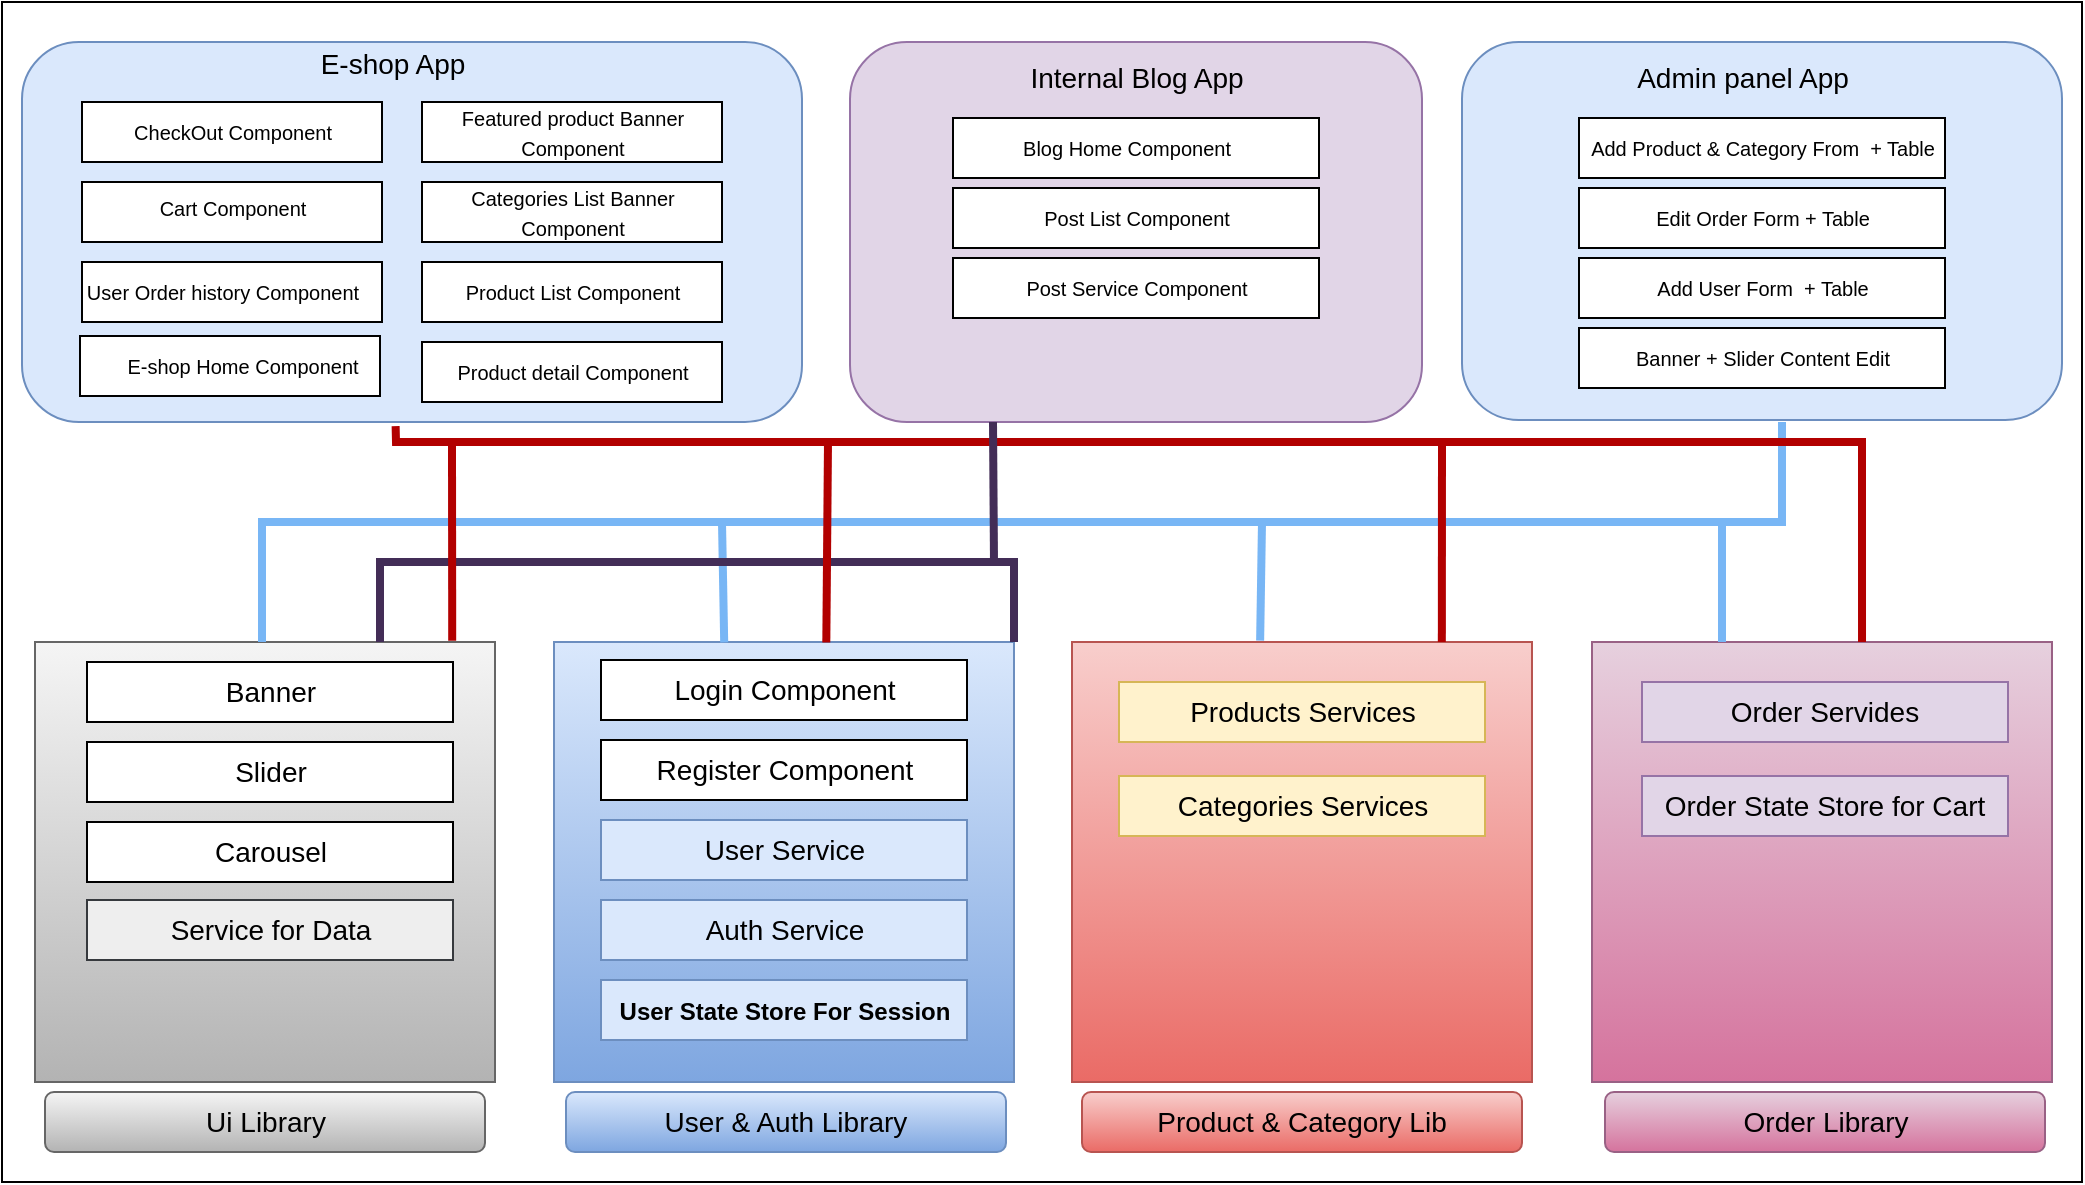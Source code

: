 <mxfile version="20.0.1" type="github" pages="3">
  <diagram id="CiIdyIM88pYDMpZTxhpQ" name="Page-1">
    <mxGraphModel dx="1865" dy="547" grid="1" gridSize="10" guides="1" tooltips="1" connect="1" arrows="1" fold="1" page="1" pageScale="1" pageWidth="827" pageHeight="1169" math="0" shadow="0">
      <root>
        <mxCell id="0" />
        <mxCell id="1" parent="0" />
        <mxCell id="9mC6WxwAKgtIo9bbNM0V-1" value="" style="rounded=0;whiteSpace=wrap;html=1;shadow=0;gradientColor=none;" parent="1" vertex="1">
          <mxGeometry x="-130" y="40" width="1040" height="590" as="geometry" />
        </mxCell>
        <mxCell id="9mC6WxwAKgtIo9bbNM0V-2" value="" style="rounded=1;whiteSpace=wrap;html=1;fillColor=#dae8fc;strokeColor=#6c8ebf;" parent="1" vertex="1">
          <mxGeometry x="-120" y="60" width="390" height="190" as="geometry" />
        </mxCell>
        <mxCell id="9mC6WxwAKgtIo9bbNM0V-3" value="" style="rounded=1;whiteSpace=wrap;html=1;fillColor=#e1d5e7;strokeColor=#9673a6;" parent="1" vertex="1">
          <mxGeometry x="294" y="60" width="286" height="190" as="geometry" />
        </mxCell>
        <mxCell id="9mC6WxwAKgtIo9bbNM0V-4" value="" style="rounded=1;whiteSpace=wrap;html=1;fillColor=#dae8fc;strokeColor=#6c8ebf;" parent="1" vertex="1">
          <mxGeometry x="600" y="60" width="300" height="189" as="geometry" />
        </mxCell>
        <mxCell id="9mC6WxwAKgtIo9bbNM0V-6" value="&lt;span style=&quot;font-size: 14px;&quot;&gt;E-shop App&lt;/span&gt;" style="text;html=1;resizable=0;autosize=1;align=center;verticalAlign=middle;points=[];fillColor=none;strokeColor=none;rounded=0;shadow=0;" parent="1" vertex="1">
          <mxGeometry x="20" y="61" width="90" height="20" as="geometry" />
        </mxCell>
        <mxCell id="9mC6WxwAKgtIo9bbNM0V-7" value="&lt;span style=&quot;font-size: 14px;&quot;&gt;Internal Blog App&lt;/span&gt;" style="text;html=1;resizable=0;autosize=1;align=center;verticalAlign=middle;points=[];fillColor=none;strokeColor=none;rounded=0;shadow=0;" parent="1" vertex="1">
          <mxGeometry x="377" y="68" width="120" height="20" as="geometry" />
        </mxCell>
        <mxCell id="9mC6WxwAKgtIo9bbNM0V-8" value="&lt;span style=&quot;font-size: 14px;&quot;&gt;Admin panel App&lt;/span&gt;" style="text;html=1;resizable=0;autosize=1;align=center;verticalAlign=middle;points=[];fillColor=none;strokeColor=none;rounded=0;shadow=0;" parent="1" vertex="1">
          <mxGeometry x="680" y="68" width="120" height="20" as="geometry" />
        </mxCell>
        <mxCell id="9mC6WxwAKgtIo9bbNM0V-9" value="" style="rounded=0;whiteSpace=wrap;html=1;shadow=0;fontSize=14;" parent="1" vertex="1">
          <mxGeometry x="-90" y="170" width="150" height="30" as="geometry" />
        </mxCell>
        <mxCell id="9mC6WxwAKgtIo9bbNM0V-12" value="" style="rounded=0;whiteSpace=wrap;html=1;shadow=0;fontSize=14;" parent="1" vertex="1">
          <mxGeometry x="-91" y="207" width="150" height="30" as="geometry" />
        </mxCell>
        <mxCell id="9mC6WxwAKgtIo9bbNM0V-13" value="" style="rounded=0;whiteSpace=wrap;html=1;shadow=0;fontSize=14;" parent="1" vertex="1">
          <mxGeometry x="80" y="90" width="150" height="30" as="geometry" />
        </mxCell>
        <mxCell id="9mC6WxwAKgtIo9bbNM0V-14" value="" style="rounded=0;whiteSpace=wrap;html=1;shadow=0;fontSize=14;" parent="1" vertex="1">
          <mxGeometry x="80" y="130" width="150" height="30" as="geometry" />
        </mxCell>
        <mxCell id="9mC6WxwAKgtIo9bbNM0V-15" value="" style="rounded=0;whiteSpace=wrap;html=1;shadow=0;fontSize=14;" parent="1" vertex="1">
          <mxGeometry x="80" y="170" width="150" height="30" as="geometry" />
        </mxCell>
        <mxCell id="9mC6WxwAKgtIo9bbNM0V-17" value="" style="rounded=0;whiteSpace=wrap;html=1;shadow=0;fontSize=14;" parent="1" vertex="1">
          <mxGeometry x="-90" y="90" width="150" height="30" as="geometry" />
        </mxCell>
        <mxCell id="9mC6WxwAKgtIo9bbNM0V-18" value="" style="rounded=0;whiteSpace=wrap;html=1;shadow=0;fontSize=14;" parent="1" vertex="1">
          <mxGeometry x="-90" y="130" width="150" height="30" as="geometry" />
        </mxCell>
        <mxCell id="9mC6WxwAKgtIo9bbNM0V-19" value="&lt;span style=&quot;font-size: 10px;&quot;&gt;User Order history Component&lt;/span&gt;" style="text;html=1;resizable=0;autosize=1;align=center;verticalAlign=middle;points=[];fillColor=none;strokeColor=none;rounded=0;shadow=0;" parent="1" vertex="1">
          <mxGeometry x="-95" y="175" width="150" height="20" as="geometry" />
        </mxCell>
        <mxCell id="9mC6WxwAKgtIo9bbNM0V-20" value="&lt;span style=&quot;font-size: 10px;&quot;&gt;CheckOut Component&lt;/span&gt;" style="text;html=1;resizable=0;autosize=1;align=center;verticalAlign=middle;points=[];fillColor=none;strokeColor=none;rounded=0;shadow=0;" parent="1" vertex="1">
          <mxGeometry x="-70" y="95" width="110" height="20" as="geometry" />
        </mxCell>
        <mxCell id="9mC6WxwAKgtIo9bbNM0V-21" value="&lt;span style=&quot;font-size: 10px;&quot;&gt;Cart Component&lt;/span&gt;" style="text;html=1;resizable=0;autosize=1;align=center;verticalAlign=middle;points=[];fillColor=none;strokeColor=none;rounded=0;shadow=0;" parent="1" vertex="1">
          <mxGeometry x="-60" y="133" width="90" height="20" as="geometry" />
        </mxCell>
        <mxCell id="9mC6WxwAKgtIo9bbNM0V-22" value="&lt;span style=&quot;font-size: 10px;&quot;&gt;E-shop Home Component&lt;/span&gt;" style="text;html=1;resizable=0;autosize=1;align=center;verticalAlign=middle;points=[];fillColor=none;strokeColor=none;rounded=0;shadow=0;" parent="1" vertex="1">
          <mxGeometry x="-75.5" y="212" width="130" height="20" as="geometry" />
        </mxCell>
        <mxCell id="9mC6WxwAKgtIo9bbNM0V-23" value="&lt;span style=&quot;font-size: 10px;&quot;&gt;Featured product Banner &lt;br&gt;Component&lt;/span&gt;" style="text;html=1;resizable=0;autosize=1;align=center;verticalAlign=middle;points=[];fillColor=none;strokeColor=none;rounded=0;shadow=0;" parent="1" vertex="1">
          <mxGeometry x="90" y="85" width="130" height="40" as="geometry" />
        </mxCell>
        <mxCell id="9mC6WxwAKgtIo9bbNM0V-24" value="&lt;span style=&quot;font-size: 10px;&quot;&gt;Categories List Banner&lt;br&gt;Component&lt;br&gt;&lt;/span&gt;" style="text;html=1;resizable=0;autosize=1;align=center;verticalAlign=middle;points=[];fillColor=none;strokeColor=none;rounded=0;shadow=0;" parent="1" vertex="1">
          <mxGeometry x="95" y="125" width="120" height="40" as="geometry" />
        </mxCell>
        <mxCell id="9mC6WxwAKgtIo9bbNM0V-25" value="&lt;span style=&quot;font-size: 10px;&quot;&gt;Product List Component&lt;/span&gt;" style="text;html=1;resizable=0;autosize=1;align=center;verticalAlign=middle;points=[];fillColor=none;strokeColor=none;rounded=0;shadow=0;" parent="1" vertex="1">
          <mxGeometry x="95" y="175" width="120" height="20" as="geometry" />
        </mxCell>
        <mxCell id="9mC6WxwAKgtIo9bbNM0V-28" value="" style="rounded=0;whiteSpace=wrap;html=1;shadow=0;fontSize=14;" parent="1" vertex="1">
          <mxGeometry x="80" y="210" width="150" height="30" as="geometry" />
        </mxCell>
        <mxCell id="9mC6WxwAKgtIo9bbNM0V-29" value="&lt;span style=&quot;font-size: 10px;&quot;&gt;Product detail Component&lt;/span&gt;" style="text;html=1;resizable=0;autosize=1;align=center;verticalAlign=middle;points=[];fillColor=none;strokeColor=none;rounded=0;shadow=0;" parent="1" vertex="1">
          <mxGeometry x="90" y="215" width="130" height="20" as="geometry" />
        </mxCell>
        <mxCell id="9mC6WxwAKgtIo9bbNM0V-30" value="" style="rounded=0;whiteSpace=wrap;html=1;shadow=0;fontSize=14;" parent="1" vertex="1">
          <mxGeometry x="345.5" y="98" width="183" height="30" as="geometry" />
        </mxCell>
        <mxCell id="9mC6WxwAKgtIo9bbNM0V-32" value="" style="rounded=0;whiteSpace=wrap;html=1;shadow=0;fontSize=14;" parent="1" vertex="1">
          <mxGeometry x="345.5" y="133" width="183" height="30" as="geometry" />
        </mxCell>
        <mxCell id="9mC6WxwAKgtIo9bbNM0V-33" value="" style="rounded=0;whiteSpace=wrap;html=1;shadow=0;fontSize=14;" parent="1" vertex="1">
          <mxGeometry x="345.5" y="168" width="183" height="30" as="geometry" />
        </mxCell>
        <mxCell id="9mC6WxwAKgtIo9bbNM0V-34" value="" style="rounded=0;whiteSpace=wrap;html=1;shadow=0;fontSize=14;" parent="1" vertex="1">
          <mxGeometry x="658.5" y="98" width="183" height="30" as="geometry" />
        </mxCell>
        <mxCell id="9mC6WxwAKgtIo9bbNM0V-36" value="" style="rounded=0;whiteSpace=wrap;html=1;shadow=0;fontSize=14;" parent="1" vertex="1">
          <mxGeometry x="658.5" y="133" width="183" height="30" as="geometry" />
        </mxCell>
        <mxCell id="9mC6WxwAKgtIo9bbNM0V-37" value="" style="rounded=0;whiteSpace=wrap;html=1;shadow=0;fontSize=14;" parent="1" vertex="1">
          <mxGeometry x="658.5" y="168" width="183" height="30" as="geometry" />
        </mxCell>
        <mxCell id="9mC6WxwAKgtIo9bbNM0V-38" value="" style="rounded=0;whiteSpace=wrap;html=1;shadow=0;fontSize=14;" parent="1" vertex="1">
          <mxGeometry x="658.5" y="203" width="183" height="30" as="geometry" />
        </mxCell>
        <mxCell id="9mC6WxwAKgtIo9bbNM0V-39" value="&lt;span style=&quot;font-size: 10px;&quot;&gt;Blog Home Component&lt;/span&gt;" style="text;html=1;resizable=0;autosize=1;align=center;verticalAlign=middle;points=[];fillColor=none;strokeColor=none;rounded=0;shadow=0;" parent="1" vertex="1">
          <mxGeometry x="372" y="103" width="120" height="20" as="geometry" />
        </mxCell>
        <mxCell id="9mC6WxwAKgtIo9bbNM0V-40" value="&lt;span style=&quot;font-size: 10px;&quot;&gt;Post List Component&lt;/span&gt;" style="text;html=1;resizable=0;autosize=1;align=center;verticalAlign=middle;points=[];fillColor=none;strokeColor=none;rounded=0;shadow=0;" parent="1" vertex="1">
          <mxGeometry x="382" y="138" width="110" height="20" as="geometry" />
        </mxCell>
        <mxCell id="9mC6WxwAKgtIo9bbNM0V-41" value="&lt;span style=&quot;font-size: 10px;&quot;&gt;Post Service Component&lt;/span&gt;" style="text;html=1;resizable=0;autosize=1;align=center;verticalAlign=middle;points=[];fillColor=none;strokeColor=none;rounded=0;shadow=0;" parent="1" vertex="1">
          <mxGeometry x="372" y="173" width="130" height="20" as="geometry" />
        </mxCell>
        <mxCell id="9mC6WxwAKgtIo9bbNM0V-42" value="&lt;span style=&quot;font-size: 10px;&quot;&gt;Add Product &amp;amp; Category From&amp;nbsp; + Table&lt;/span&gt;" style="text;html=1;resizable=0;autosize=1;align=center;verticalAlign=middle;points=[];fillColor=none;strokeColor=none;rounded=0;shadow=0;" parent="1" vertex="1">
          <mxGeometry x="655" y="103" width="190" height="20" as="geometry" />
        </mxCell>
        <mxCell id="9mC6WxwAKgtIo9bbNM0V-43" value="&lt;span style=&quot;font-size: 10px;&quot;&gt;Edit Order Form + Table&lt;/span&gt;" style="text;html=1;resizable=0;autosize=1;align=center;verticalAlign=middle;points=[];fillColor=none;strokeColor=none;rounded=0;shadow=0;" parent="1" vertex="1">
          <mxGeometry x="690" y="138" width="120" height="20" as="geometry" />
        </mxCell>
        <mxCell id="9mC6WxwAKgtIo9bbNM0V-44" value="&lt;span style=&quot;font-size: 10px;&quot;&gt;Add User Form&amp;nbsp; + Table&lt;/span&gt;" style="text;html=1;resizable=0;autosize=1;align=center;verticalAlign=middle;points=[];fillColor=none;strokeColor=none;rounded=0;shadow=0;" parent="1" vertex="1">
          <mxGeometry x="690" y="173" width="120" height="20" as="geometry" />
        </mxCell>
        <mxCell id="9mC6WxwAKgtIo9bbNM0V-45" value="&lt;span style=&quot;font-size: 10px;&quot;&gt;Banner + Slider Content Edit&lt;/span&gt;" style="text;html=1;resizable=0;autosize=1;align=center;verticalAlign=middle;points=[];fillColor=none;strokeColor=none;rounded=0;shadow=0;" parent="1" vertex="1">
          <mxGeometry x="680" y="208" width="140" height="20" as="geometry" />
        </mxCell>
        <mxCell id="9mC6WxwAKgtIo9bbNM0V-46" value="" style="rounded=0;whiteSpace=wrap;html=1;shadow=0;fontSize=10;fillColor=#f5f5f5;strokeColor=#666666;gradientColor=#b3b3b3;" parent="1" vertex="1">
          <mxGeometry x="-113.5" y="360" width="230" height="220" as="geometry" />
        </mxCell>
        <mxCell id="9mC6WxwAKgtIo9bbNM0V-47" value="" style="rounded=0;whiteSpace=wrap;html=1;shadow=0;fontSize=10;fillColor=#dae8fc;strokeColor=#6c8ebf;gradientColor=#7ea6e0;" parent="1" vertex="1">
          <mxGeometry x="146" y="360" width="230" height="220" as="geometry" />
        </mxCell>
        <mxCell id="9mC6WxwAKgtIo9bbNM0V-48" value="" style="rounded=0;whiteSpace=wrap;html=1;shadow=0;fontSize=10;fillColor=#f8cecc;strokeColor=#b85450;gradientColor=#ea6b66;" parent="1" vertex="1">
          <mxGeometry x="405" y="360" width="230" height="220" as="geometry" />
        </mxCell>
        <mxCell id="9mC6WxwAKgtIo9bbNM0V-49" value="" style="rounded=0;whiteSpace=wrap;html=1;shadow=0;fontSize=10;fillColor=#e6d0de;strokeColor=#996185;gradientColor=#d5739d;" parent="1" vertex="1">
          <mxGeometry x="665" y="360" width="230" height="220" as="geometry" />
        </mxCell>
        <mxCell id="9mC6WxwAKgtIo9bbNM0V-50" value="Banner" style="rounded=0;whiteSpace=wrap;html=1;shadow=0;fontSize=14;" parent="1" vertex="1">
          <mxGeometry x="-87.5" y="370" width="183" height="30" as="geometry" />
        </mxCell>
        <mxCell id="9mC6WxwAKgtIo9bbNM0V-52" value="Slider" style="rounded=0;whiteSpace=wrap;html=1;shadow=0;fontSize=14;" parent="1" vertex="1">
          <mxGeometry x="-87.5" y="410" width="183" height="30" as="geometry" />
        </mxCell>
        <mxCell id="9mC6WxwAKgtIo9bbNM0V-53" value="Carousel" style="rounded=0;whiteSpace=wrap;html=1;shadow=0;fontSize=14;" parent="1" vertex="1">
          <mxGeometry x="-87.5" y="450" width="183" height="30" as="geometry" />
        </mxCell>
        <mxCell id="9mC6WxwAKgtIo9bbNM0V-54" value="Service for Data" style="rounded=0;whiteSpace=wrap;html=1;shadow=0;fontSize=14;fillColor=#eeeeee;strokeColor=#36393d;" parent="1" vertex="1">
          <mxGeometry x="-87.5" y="489" width="183" height="30" as="geometry" />
        </mxCell>
        <mxCell id="9mC6WxwAKgtIo9bbNM0V-60" value="&lt;font style=&quot;font-size: 14px;&quot;&gt;Ui Library&lt;/font&gt;" style="rounded=1;whiteSpace=wrap;html=1;shadow=0;fontSize=10;fillColor=#f5f5f5;gradientColor=#b3b3b3;strokeColor=#666666;" parent="1" vertex="1">
          <mxGeometry x="-108.5" y="585" width="220" height="30" as="geometry" />
        </mxCell>
        <mxCell id="9mC6WxwAKgtIo9bbNM0V-61" value="&lt;font style=&quot;font-size: 14px;&quot;&gt;User &amp;amp; Auth Library&lt;/font&gt;" style="rounded=1;whiteSpace=wrap;html=1;shadow=0;fontSize=10;fillColor=#dae8fc;gradientColor=#7ea6e0;strokeColor=#6c8ebf;" parent="1" vertex="1">
          <mxGeometry x="152" y="585" width="220" height="30" as="geometry" />
        </mxCell>
        <mxCell id="9mC6WxwAKgtIo9bbNM0V-62" value="&lt;span style=&quot;font-size: 14px;&quot;&gt;Product &amp;amp; Category Lib&lt;/span&gt;" style="rounded=1;whiteSpace=wrap;html=1;shadow=0;fontSize=10;fillColor=#f8cecc;gradientColor=#ea6b66;strokeColor=#b85450;" parent="1" vertex="1">
          <mxGeometry x="410" y="585" width="220" height="30" as="geometry" />
        </mxCell>
        <mxCell id="9mC6WxwAKgtIo9bbNM0V-63" value="&lt;span style=&quot;font-size: 14px;&quot;&gt;Order Library&lt;/span&gt;" style="rounded=1;whiteSpace=wrap;html=1;shadow=0;fontSize=10;fillColor=#e6d0de;gradientColor=#d5739d;strokeColor=#996185;" parent="1" vertex="1">
          <mxGeometry x="671.5" y="585" width="220" height="30" as="geometry" />
        </mxCell>
        <mxCell id="9mC6WxwAKgtIo9bbNM0V-65" value="Login Component" style="rounded=0;whiteSpace=wrap;html=1;shadow=0;fontSize=14;" parent="1" vertex="1">
          <mxGeometry x="169.5" y="369" width="183" height="30" as="geometry" />
        </mxCell>
        <mxCell id="9mC6WxwAKgtIo9bbNM0V-66" value="Register Component" style="rounded=0;whiteSpace=wrap;html=1;shadow=0;fontSize=14;" parent="1" vertex="1">
          <mxGeometry x="169.5" y="409" width="183" height="30" as="geometry" />
        </mxCell>
        <mxCell id="9mC6WxwAKgtIo9bbNM0V-67" value="User Service" style="rounded=0;whiteSpace=wrap;html=1;shadow=0;fontSize=14;fillColor=#dae8fc;strokeColor=#6c8ebf;" parent="1" vertex="1">
          <mxGeometry x="169.5" y="449" width="183" height="30" as="geometry" />
        </mxCell>
        <mxCell id="9mC6WxwAKgtIo9bbNM0V-68" value="Auth Service" style="rounded=0;whiteSpace=wrap;html=1;shadow=0;fontSize=14;fillColor=#dae8fc;strokeColor=#6c8ebf;" parent="1" vertex="1">
          <mxGeometry x="169.5" y="489" width="183" height="30" as="geometry" />
        </mxCell>
        <mxCell id="9mC6WxwAKgtIo9bbNM0V-69" value="&lt;font style=&quot;font-size: 12px;&quot;&gt;&lt;b&gt;User State Store For Session&lt;/b&gt;&lt;/font&gt;" style="rounded=0;whiteSpace=wrap;html=1;shadow=0;fontSize=14;fillColor=#dae8fc;strokeColor=#6c8ebf;" parent="1" vertex="1">
          <mxGeometry x="169.5" y="529" width="183" height="30" as="geometry" />
        </mxCell>
        <mxCell id="9mC6WxwAKgtIo9bbNM0V-70" value="Products Services" style="rounded=0;whiteSpace=wrap;html=1;shadow=0;fontSize=14;fillColor=#fff2cc;strokeColor=#d6b656;" parent="1" vertex="1">
          <mxGeometry x="428.5" y="380" width="183" height="30" as="geometry" />
        </mxCell>
        <mxCell id="9mC6WxwAKgtIo9bbNM0V-71" value="Categories Services" style="rounded=0;whiteSpace=wrap;html=1;shadow=0;fontSize=14;fillColor=#fff2cc;strokeColor=#d6b656;" parent="1" vertex="1">
          <mxGeometry x="428.5" y="427" width="183" height="30" as="geometry" />
        </mxCell>
        <mxCell id="9mC6WxwAKgtIo9bbNM0V-72" value="Order Servides" style="rounded=0;whiteSpace=wrap;html=1;shadow=0;fontSize=14;fillColor=#e1d5e7;strokeColor=#9673a6;" parent="1" vertex="1">
          <mxGeometry x="690" y="380" width="183" height="30" as="geometry" />
        </mxCell>
        <mxCell id="9mC6WxwAKgtIo9bbNM0V-73" value="Order State Store for Cart" style="rounded=0;whiteSpace=wrap;html=1;shadow=0;fontSize=14;fillColor=#e1d5e7;strokeColor=#9673a6;" parent="1" vertex="1">
          <mxGeometry x="690" y="427" width="183" height="30" as="geometry" />
        </mxCell>
        <mxCell id="9mC6WxwAKgtIo9bbNM0V-80" value="" style="endArrow=none;html=1;rounded=0;fontSize=14;edgeStyle=elbowEdgeStyle;elbow=vertical;fillColor=#cce5ff;strokeColor=#78B6F5;strokeWidth=4;" parent="1" source="9mC6WxwAKgtIo9bbNM0V-46" edge="1">
          <mxGeometry width="50" height="50" relative="1" as="geometry">
            <mxPoint x="380" y="250" as="sourcePoint" />
            <mxPoint x="760" y="250" as="targetPoint" />
            <Array as="points">
              <mxPoint y="300" />
            </Array>
          </mxGeometry>
        </mxCell>
        <mxCell id="9mC6WxwAKgtIo9bbNM0V-81" value="" style="endArrow=none;html=1;rounded=0;fontSize=14;elbow=vertical;exitX=0.37;exitY=0.001;exitDx=0;exitDy=0;exitPerimeter=0;strokeColor=#78B6F5;strokeWidth=4;" parent="1" source="9mC6WxwAKgtIo9bbNM0V-47" edge="1">
          <mxGeometry width="50" height="50" relative="1" as="geometry">
            <mxPoint x="230" y="350" as="sourcePoint" />
            <mxPoint x="230" y="300" as="targetPoint" />
          </mxGeometry>
        </mxCell>
        <mxCell id="9mC6WxwAKgtIo9bbNM0V-83" value="" style="endArrow=none;html=1;rounded=0;fontSize=14;elbow=vertical;exitX=0.409;exitY=-0.003;exitDx=0;exitDy=0;exitPerimeter=0;strokeColor=#78B6F5;strokeWidth=4;" parent="1" source="9mC6WxwAKgtIo9bbNM0V-48" edge="1">
          <mxGeometry width="50" height="50" relative="1" as="geometry">
            <mxPoint x="520" y="350" as="sourcePoint" />
            <mxPoint x="500" y="300" as="targetPoint" />
          </mxGeometry>
        </mxCell>
        <mxCell id="9mC6WxwAKgtIo9bbNM0V-84" value="" style="endArrow=none;html=1;rounded=0;fontSize=14;elbow=vertical;fillColor=#cce5ff;strokeColor=#78B6F5;strokeWidth=4;" parent="1" edge="1">
          <mxGeometry width="50" height="50" relative="1" as="geometry">
            <mxPoint x="730" y="360" as="sourcePoint" />
            <mxPoint x="730" y="300" as="targetPoint" />
          </mxGeometry>
        </mxCell>
        <mxCell id="9mC6WxwAKgtIo9bbNM0V-86" value="" style="endArrow=none;html=1;rounded=0;fontSize=14;elbow=vertical;entryX=0.479;entryY=1.011;entryDx=0;entryDy=0;entryPerimeter=0;exitX=0.587;exitY=0;exitDx=0;exitDy=0;exitPerimeter=0;fillColor=#e51400;strokeColor=#B20000;strokeWidth=4;" parent="1" source="9mC6WxwAKgtIo9bbNM0V-49" target="9mC6WxwAKgtIo9bbNM0V-2" edge="1">
          <mxGeometry width="50" height="50" relative="1" as="geometry">
            <mxPoint x="380" y="350" as="sourcePoint" />
            <mxPoint x="430" y="300" as="targetPoint" />
            <Array as="points">
              <mxPoint x="800" y="260" />
              <mxPoint x="100" y="260" />
              <mxPoint x="67" y="260" />
            </Array>
          </mxGeometry>
        </mxCell>
        <mxCell id="9mC6WxwAKgtIo9bbNM0V-92" value="" style="endArrow=none;html=1;rounded=0;fontSize=14;elbow=vertical;exitX=1;exitY=0;exitDx=0;exitDy=0;fillColor=#76608a;strokeColor=#432D57;entryX=0.75;entryY=0;entryDx=0;entryDy=0;strokeWidth=4;" parent="1" source="9mC6WxwAKgtIo9bbNM0V-47" target="9mC6WxwAKgtIo9bbNM0V-46" edge="1">
          <mxGeometry width="50" height="50" relative="1" as="geometry">
            <mxPoint x="390" y="270" as="sourcePoint" />
            <mxPoint x="60" y="320" as="targetPoint" />
            <Array as="points">
              <mxPoint x="376" y="320" />
              <mxPoint x="59" y="320" />
            </Array>
          </mxGeometry>
        </mxCell>
        <mxCell id="9mC6WxwAKgtIo9bbNM0V-94" value="" style="endArrow=none;html=1;rounded=0;fontSize=14;elbow=vertical;entryX=0.25;entryY=1;entryDx=0;entryDy=0;fillColor=#76608a;strokeColor=#432D57;strokeWidth=4;" parent="1" target="9mC6WxwAKgtIo9bbNM0V-3" edge="1">
          <mxGeometry width="50" height="50" relative="1" as="geometry">
            <mxPoint x="366" y="320" as="sourcePoint" />
            <mxPoint x="430" y="300" as="targetPoint" />
          </mxGeometry>
        </mxCell>
        <mxCell id="9mC6WxwAKgtIo9bbNM0V-98" value="" style="endArrow=none;html=1;rounded=0;fontSize=14;strokeColor=#B20000;strokeWidth=4;elbow=vertical;exitX=0.804;exitY=0;exitDx=0;exitDy=0;exitPerimeter=0;" parent="1" source="9mC6WxwAKgtIo9bbNM0V-48" edge="1">
          <mxGeometry width="50" height="50" relative="1" as="geometry">
            <mxPoint x="380" y="350" as="sourcePoint" />
            <mxPoint x="590" y="260" as="targetPoint" />
          </mxGeometry>
        </mxCell>
        <mxCell id="9mC6WxwAKgtIo9bbNM0V-99" value="" style="endArrow=none;html=1;rounded=0;fontSize=14;strokeColor=#B20000;strokeWidth=4;elbow=vertical;exitX=0.592;exitY=0.001;exitDx=0;exitDy=0;exitPerimeter=0;" parent="1" source="9mC6WxwAKgtIo9bbNM0V-47" edge="1">
          <mxGeometry width="50" height="50" relative="1" as="geometry">
            <mxPoint x="380" y="350" as="sourcePoint" />
            <mxPoint x="283" y="260" as="targetPoint" />
          </mxGeometry>
        </mxCell>
        <mxCell id="9mC6WxwAKgtIo9bbNM0V-100" value="" style="endArrow=none;html=1;rounded=0;fontSize=14;strokeColor=#B20000;strokeWidth=4;elbow=vertical;exitX=0.907;exitY=-0.003;exitDx=0;exitDy=0;exitPerimeter=0;" parent="1" source="9mC6WxwAKgtIo9bbNM0V-46" edge="1">
          <mxGeometry width="50" height="50" relative="1" as="geometry">
            <mxPoint x="380" y="270" as="sourcePoint" />
            <mxPoint x="95" y="260" as="targetPoint" />
          </mxGeometry>
        </mxCell>
        <mxCell id="wIeUMKHmTBFqxhQbpUr_-1" style="edgeStyle=orthogonalEdgeStyle;rounded=0;orthogonalLoop=1;jettySize=auto;html=1;exitX=0.5;exitY=1;exitDx=0;exitDy=0;" parent="1" source="9mC6WxwAKgtIo9bbNM0V-61" target="9mC6WxwAKgtIo9bbNM0V-61" edge="1">
          <mxGeometry relative="1" as="geometry" />
        </mxCell>
      </root>
    </mxGraphModel>
  </diagram>
  <diagram id="c7bgVpJWJqv5WWa9pFPL" name="Page-2">
    <mxGraphModel dx="1865" dy="547" grid="1" gridSize="10" guides="1" tooltips="1" connect="1" arrows="1" fold="1" page="1" pageScale="1" pageWidth="827" pageHeight="1169" math="0" shadow="0">
      <root>
        <mxCell id="0" />
        <mxCell id="1" parent="0" />
        <mxCell id="40RxpvVLLGdI-8bN7NcC-1" value="" style="rounded=0;whiteSpace=wrap;html=1;shadow=0;gradientColor=none;" parent="1" vertex="1">
          <mxGeometry x="-130" y="40" width="1040" height="590" as="geometry" />
        </mxCell>
        <mxCell id="40RxpvVLLGdI-8bN7NcC-2" value="" style="rounded=1;whiteSpace=wrap;html=1;fillColor=#dae8fc;strokeColor=#6c8ebf;arcSize=6;" parent="1" vertex="1">
          <mxGeometry x="-120" y="60" width="390" height="190" as="geometry" />
        </mxCell>
        <mxCell id="40RxpvVLLGdI-8bN7NcC-3" value="" style="rounded=1;whiteSpace=wrap;html=1;fillColor=#e1d5e7;strokeColor=#9673a6;arcSize=5;" parent="1" vertex="1">
          <mxGeometry x="294" y="60" width="286" height="190" as="geometry" />
        </mxCell>
        <mxCell id="40RxpvVLLGdI-8bN7NcC-4" value="" style="rounded=1;whiteSpace=wrap;html=1;fillColor=#dae8fc;strokeColor=#6c8ebf;arcSize=5;" parent="1" vertex="1">
          <mxGeometry x="600" y="60" width="300" height="189" as="geometry" />
        </mxCell>
        <mxCell id="40RxpvVLLGdI-8bN7NcC-5" value="&lt;span style=&quot;font-size: 14px;&quot;&gt;E-shop App&lt;/span&gt;" style="text;html=1;resizable=0;autosize=1;align=center;verticalAlign=middle;points=[];fillColor=none;strokeColor=none;rounded=0;shadow=0;" parent="1" vertex="1">
          <mxGeometry x="20" y="61" width="90" height="20" as="geometry" />
        </mxCell>
        <mxCell id="40RxpvVLLGdI-8bN7NcC-6" value="&lt;span style=&quot;font-size: 14px;&quot;&gt;Internal Blog App&lt;/span&gt;" style="text;html=1;resizable=0;autosize=1;align=center;verticalAlign=middle;points=[];fillColor=none;strokeColor=none;rounded=0;shadow=0;" parent="1" vertex="1">
          <mxGeometry x="377" y="68" width="120" height="20" as="geometry" />
        </mxCell>
        <mxCell id="40RxpvVLLGdI-8bN7NcC-7" value="&lt;span style=&quot;font-size: 14px;&quot;&gt;My Shop Admin panel App&lt;/span&gt;" style="text;html=1;resizable=0;autosize=1;align=center;verticalAlign=middle;points=[];fillColor=none;strokeColor=none;rounded=0;shadow=0;" parent="1" vertex="1">
          <mxGeometry x="658.5" y="65" width="180" height="20" as="geometry" />
        </mxCell>
        <mxCell id="40RxpvVLLGdI-8bN7NcC-8" value="" style="rounded=0;whiteSpace=wrap;html=1;shadow=0;fontSize=14;" parent="1" vertex="1">
          <mxGeometry x="-90" y="170" width="150" height="30" as="geometry" />
        </mxCell>
        <mxCell id="40RxpvVLLGdI-8bN7NcC-9" value="" style="rounded=0;whiteSpace=wrap;html=1;shadow=0;fontSize=14;" parent="1" vertex="1">
          <mxGeometry x="-91" y="207" width="150" height="30" as="geometry" />
        </mxCell>
        <mxCell id="40RxpvVLLGdI-8bN7NcC-10" value="" style="rounded=0;whiteSpace=wrap;html=1;shadow=0;fontSize=14;" parent="1" vertex="1">
          <mxGeometry x="80" y="90" width="150" height="30" as="geometry" />
        </mxCell>
        <mxCell id="40RxpvVLLGdI-8bN7NcC-11" value="" style="rounded=0;whiteSpace=wrap;html=1;shadow=0;fontSize=14;" parent="1" vertex="1">
          <mxGeometry x="80" y="130" width="150" height="30" as="geometry" />
        </mxCell>
        <mxCell id="40RxpvVLLGdI-8bN7NcC-12" value="" style="rounded=0;whiteSpace=wrap;html=1;shadow=0;fontSize=14;" parent="1" vertex="1">
          <mxGeometry x="80" y="170" width="150" height="30" as="geometry" />
        </mxCell>
        <mxCell id="40RxpvVLLGdI-8bN7NcC-13" value="" style="rounded=0;whiteSpace=wrap;html=1;shadow=0;fontSize=14;" parent="1" vertex="1">
          <mxGeometry x="-90" y="90" width="150" height="30" as="geometry" />
        </mxCell>
        <mxCell id="40RxpvVLLGdI-8bN7NcC-14" value="" style="rounded=0;whiteSpace=wrap;html=1;shadow=0;fontSize=14;" parent="1" vertex="1">
          <mxGeometry x="-90" y="130" width="150" height="30" as="geometry" />
        </mxCell>
        <mxCell id="40RxpvVLLGdI-8bN7NcC-15" value="&lt;span style=&quot;font-size: 10px;&quot;&gt;User Order history Component&lt;/span&gt;" style="text;html=1;resizable=0;autosize=1;align=center;verticalAlign=middle;points=[];fillColor=none;strokeColor=none;rounded=0;shadow=0;" parent="1" vertex="1">
          <mxGeometry x="-95" y="175" width="150" height="20" as="geometry" />
        </mxCell>
        <mxCell id="40RxpvVLLGdI-8bN7NcC-16" value="&lt;span style=&quot;font-size: 10px;&quot;&gt;CheckOut Component&lt;/span&gt;" style="text;html=1;resizable=0;autosize=1;align=center;verticalAlign=middle;points=[];fillColor=none;strokeColor=none;rounded=0;shadow=0;" parent="1" vertex="1">
          <mxGeometry x="-70" y="95" width="110" height="20" as="geometry" />
        </mxCell>
        <mxCell id="40RxpvVLLGdI-8bN7NcC-17" value="&lt;span style=&quot;font-size: 10px;&quot;&gt;Cart Component&lt;/span&gt;" style="text;html=1;resizable=0;autosize=1;align=center;verticalAlign=middle;points=[];fillColor=none;strokeColor=none;rounded=0;shadow=0;" parent="1" vertex="1">
          <mxGeometry x="-60" y="133" width="90" height="20" as="geometry" />
        </mxCell>
        <mxCell id="40RxpvVLLGdI-8bN7NcC-18" value="&lt;span style=&quot;font-size: 10px;&quot;&gt;E-shop Home Component&lt;/span&gt;" style="text;html=1;resizable=0;autosize=1;align=center;verticalAlign=middle;points=[];fillColor=none;strokeColor=none;rounded=0;shadow=0;" parent="1" vertex="1">
          <mxGeometry x="-75.5" y="212" width="130" height="20" as="geometry" />
        </mxCell>
        <mxCell id="40RxpvVLLGdI-8bN7NcC-19" value="&lt;span style=&quot;font-size: 10px;&quot;&gt;Featured product Banner &lt;br&gt;Component&lt;/span&gt;" style="text;html=1;resizable=0;autosize=1;align=center;verticalAlign=middle;points=[];fillColor=none;strokeColor=none;rounded=0;shadow=0;" parent="1" vertex="1">
          <mxGeometry x="90" y="85" width="130" height="40" as="geometry" />
        </mxCell>
        <mxCell id="40RxpvVLLGdI-8bN7NcC-20" value="&lt;span style=&quot;font-size: 10px;&quot;&gt;Categories List Banner&lt;br&gt;Component&lt;br&gt;&lt;/span&gt;" style="text;html=1;resizable=0;autosize=1;align=center;verticalAlign=middle;points=[];fillColor=none;strokeColor=none;rounded=0;shadow=0;" parent="1" vertex="1">
          <mxGeometry x="95" y="125" width="120" height="40" as="geometry" />
        </mxCell>
        <mxCell id="40RxpvVLLGdI-8bN7NcC-21" value="&lt;span style=&quot;font-size: 10px;&quot;&gt;Product List Component&lt;/span&gt;" style="text;html=1;resizable=0;autosize=1;align=center;verticalAlign=middle;points=[];fillColor=none;strokeColor=none;rounded=0;shadow=0;" parent="1" vertex="1">
          <mxGeometry x="95" y="175" width="120" height="20" as="geometry" />
        </mxCell>
        <mxCell id="40RxpvVLLGdI-8bN7NcC-22" value="" style="rounded=0;whiteSpace=wrap;html=1;shadow=0;fontSize=14;" parent="1" vertex="1">
          <mxGeometry x="80" y="210" width="150" height="30" as="geometry" />
        </mxCell>
        <mxCell id="40RxpvVLLGdI-8bN7NcC-23" value="&lt;span style=&quot;font-size: 10px;&quot;&gt;Product detail Component&lt;/span&gt;" style="text;html=1;resizable=0;autosize=1;align=center;verticalAlign=middle;points=[];fillColor=none;strokeColor=none;rounded=0;shadow=0;" parent="1" vertex="1">
          <mxGeometry x="90" y="215" width="130" height="20" as="geometry" />
        </mxCell>
        <mxCell id="40RxpvVLLGdI-8bN7NcC-24" value="" style="rounded=0;whiteSpace=wrap;html=1;shadow=0;fontSize=14;" parent="1" vertex="1">
          <mxGeometry x="345.5" y="98" width="183" height="30" as="geometry" />
        </mxCell>
        <mxCell id="40RxpvVLLGdI-8bN7NcC-25" value="" style="rounded=0;whiteSpace=wrap;html=1;shadow=0;fontSize=14;" parent="1" vertex="1">
          <mxGeometry x="345.5" y="133" width="183" height="30" as="geometry" />
        </mxCell>
        <mxCell id="40RxpvVLLGdI-8bN7NcC-26" value="" style="rounded=0;whiteSpace=wrap;html=1;shadow=0;fontSize=14;" parent="1" vertex="1">
          <mxGeometry x="345.5" y="168" width="183" height="30" as="geometry" />
        </mxCell>
        <mxCell id="40RxpvVLLGdI-8bN7NcC-27" value="" style="rounded=0;whiteSpace=wrap;html=1;shadow=0;fontSize=14;" parent="1" vertex="1">
          <mxGeometry x="658.5" y="98" width="183" height="30" as="geometry" />
        </mxCell>
        <mxCell id="40RxpvVLLGdI-8bN7NcC-28" value="" style="rounded=0;whiteSpace=wrap;html=1;shadow=0;fontSize=14;" parent="1" vertex="1">
          <mxGeometry x="658.5" y="133" width="183" height="30" as="geometry" />
        </mxCell>
        <mxCell id="40RxpvVLLGdI-8bN7NcC-29" value="" style="rounded=0;whiteSpace=wrap;html=1;shadow=0;fontSize=14;" parent="1" vertex="1">
          <mxGeometry x="658.5" y="168" width="183" height="30" as="geometry" />
        </mxCell>
        <mxCell id="40RxpvVLLGdI-8bN7NcC-30" value="" style="rounded=0;whiteSpace=wrap;html=1;shadow=0;fontSize=14;" parent="1" vertex="1">
          <mxGeometry x="658.5" y="203" width="183" height="30" as="geometry" />
        </mxCell>
        <mxCell id="40RxpvVLLGdI-8bN7NcC-31" value="&lt;span style=&quot;font-size: 10px;&quot;&gt;Blog Home Component&lt;/span&gt;" style="text;html=1;resizable=0;autosize=1;align=center;verticalAlign=middle;points=[];fillColor=none;strokeColor=none;rounded=0;shadow=0;" parent="1" vertex="1">
          <mxGeometry x="372" y="103" width="120" height="20" as="geometry" />
        </mxCell>
        <mxCell id="40RxpvVLLGdI-8bN7NcC-32" value="&lt;span style=&quot;font-size: 10px;&quot;&gt;Post List Component&lt;/span&gt;" style="text;html=1;resizable=0;autosize=1;align=center;verticalAlign=middle;points=[];fillColor=none;strokeColor=none;rounded=0;shadow=0;" parent="1" vertex="1">
          <mxGeometry x="382" y="138" width="110" height="20" as="geometry" />
        </mxCell>
        <mxCell id="40RxpvVLLGdI-8bN7NcC-33" value="&lt;span style=&quot;font-size: 10px;&quot;&gt;Post Service Component&lt;/span&gt;" style="text;html=1;resizable=0;autosize=1;align=center;verticalAlign=middle;points=[];fillColor=none;strokeColor=none;rounded=0;shadow=0;" parent="1" vertex="1">
          <mxGeometry x="372" y="173" width="130" height="20" as="geometry" />
        </mxCell>
        <mxCell id="40RxpvVLLGdI-8bN7NcC-34" value="&lt;span style=&quot;font-size: 10px;&quot;&gt;Add Product &amp;amp; Cart From&amp;nbsp; + Table&lt;/span&gt;" style="text;html=1;resizable=0;autosize=1;align=center;verticalAlign=middle;points=[];fillColor=none;strokeColor=none;rounded=0;shadow=0;" parent="1" vertex="1">
          <mxGeometry x="665" y="103" width="170" height="20" as="geometry" />
        </mxCell>
        <mxCell id="40RxpvVLLGdI-8bN7NcC-35" value="&lt;span style=&quot;font-size: 10px;&quot;&gt;Edit Order Form + Table&lt;/span&gt;" style="text;html=1;resizable=0;autosize=1;align=center;verticalAlign=middle;points=[];fillColor=none;strokeColor=none;rounded=0;shadow=0;" parent="1" vertex="1">
          <mxGeometry x="690" y="138" width="120" height="20" as="geometry" />
        </mxCell>
        <mxCell id="40RxpvVLLGdI-8bN7NcC-36" value="&lt;span style=&quot;font-size: 10px;&quot;&gt;Add User Form&amp;nbsp; + Table&lt;/span&gt;" style="text;html=1;resizable=0;autosize=1;align=center;verticalAlign=middle;points=[];fillColor=none;strokeColor=none;rounded=0;shadow=0;" parent="1" vertex="1">
          <mxGeometry x="690" y="173" width="120" height="20" as="geometry" />
        </mxCell>
        <mxCell id="40RxpvVLLGdI-8bN7NcC-37" value="&lt;span style=&quot;font-size: 10px;&quot;&gt;Banner + Slider Content Edit&lt;/span&gt;" style="text;html=1;resizable=0;autosize=1;align=center;verticalAlign=middle;points=[];fillColor=none;strokeColor=none;rounded=0;shadow=0;" parent="1" vertex="1">
          <mxGeometry x="680" y="208" width="140" height="20" as="geometry" />
        </mxCell>
        <mxCell id="40RxpvVLLGdI-8bN7NcC-38" value="" style="rounded=0;whiteSpace=wrap;html=1;shadow=0;fontSize=10;fillColor=#f5f5f5;strokeColor=#666666;gradientColor=#b3b3b3;" parent="1" vertex="1">
          <mxGeometry x="-113.5" y="360" width="230" height="220" as="geometry" />
        </mxCell>
        <mxCell id="40RxpvVLLGdI-8bN7NcC-39" value="" style="rounded=0;whiteSpace=wrap;html=1;shadow=0;fontSize=10;fillColor=#dae8fc;strokeColor=#6c8ebf;gradientColor=#7ea6e0;" parent="1" vertex="1">
          <mxGeometry x="146" y="360" width="230" height="220" as="geometry" />
        </mxCell>
        <mxCell id="40RxpvVLLGdI-8bN7NcC-40" value="" style="rounded=0;whiteSpace=wrap;html=1;shadow=0;fontSize=10;fillColor=#f8cecc;strokeColor=#b85450;gradientColor=#ea6b66;" parent="1" vertex="1">
          <mxGeometry x="405" y="360" width="230" height="220" as="geometry" />
        </mxCell>
        <mxCell id="40RxpvVLLGdI-8bN7NcC-41" value="" style="rounded=0;whiteSpace=wrap;html=1;shadow=0;fontSize=10;fillColor=#e6d0de;strokeColor=#996185;gradientColor=#d5739d;" parent="1" vertex="1">
          <mxGeometry x="665" y="360" width="230" height="220" as="geometry" />
        </mxCell>
        <mxCell id="40RxpvVLLGdI-8bN7NcC-42" value="Banner" style="rounded=0;whiteSpace=wrap;html=1;shadow=0;fontSize=14;" parent="1" vertex="1">
          <mxGeometry x="-87.5" y="370" width="183" height="30" as="geometry" />
        </mxCell>
        <mxCell id="40RxpvVLLGdI-8bN7NcC-43" value="Slider" style="rounded=0;whiteSpace=wrap;html=1;shadow=0;fontSize=14;" parent="1" vertex="1">
          <mxGeometry x="-87.5" y="410" width="183" height="30" as="geometry" />
        </mxCell>
        <mxCell id="40RxpvVLLGdI-8bN7NcC-44" value="Carousel" style="rounded=0;whiteSpace=wrap;html=1;shadow=0;fontSize=14;" parent="1" vertex="1">
          <mxGeometry x="-87.5" y="450" width="183" height="30" as="geometry" />
        </mxCell>
        <mxCell id="40RxpvVLLGdI-8bN7NcC-45" value="Service for Data" style="rounded=0;whiteSpace=wrap;html=1;shadow=0;fontSize=14;fillColor=#eeeeee;strokeColor=#36393d;" parent="1" vertex="1">
          <mxGeometry x="-87.5" y="489" width="183" height="30" as="geometry" />
        </mxCell>
        <mxCell id="40RxpvVLLGdI-8bN7NcC-46" value="&lt;font style=&quot;font-size: 14px;&quot;&gt;libs/Ui Library&lt;/font&gt;" style="rounded=1;whiteSpace=wrap;html=1;shadow=0;fontSize=10;fillColor=#f5f5f5;gradientColor=#b3b3b3;strokeColor=#666666;" parent="1" vertex="1">
          <mxGeometry x="-108.5" y="585" width="220" height="30" as="geometry" />
        </mxCell>
        <mxCell id="40RxpvVLLGdI-8bN7NcC-47" value="&lt;font style=&quot;font-size: 14px;&quot;&gt;libs/User &amp;amp; Auth Library&lt;/font&gt;" style="rounded=1;whiteSpace=wrap;html=1;shadow=0;fontSize=10;fillColor=#dae8fc;gradientColor=#7ea6e0;strokeColor=#6c8ebf;" parent="1" vertex="1">
          <mxGeometry x="152" y="585" width="220" height="30" as="geometry" />
        </mxCell>
        <mxCell id="40RxpvVLLGdI-8bN7NcC-48" value="&lt;span style=&quot;font-size: 14px;&quot;&gt;libs/&lt;/span&gt;&lt;span style=&quot;font-size: 14px;&quot;&gt;Products &amp;amp; Category Lib&lt;/span&gt;" style="rounded=1;whiteSpace=wrap;html=1;shadow=0;fontSize=10;fillColor=#f8cecc;gradientColor=#ea6b66;strokeColor=#b85450;" parent="1" vertex="1">
          <mxGeometry x="410" y="585" width="220" height="30" as="geometry" />
        </mxCell>
        <mxCell id="40RxpvVLLGdI-8bN7NcC-49" value="&lt;span style=&quot;font-size: 14px;&quot;&gt;libs/&lt;/span&gt;&lt;span style=&quot;font-size: 14px;&quot;&gt;Order Library&lt;/span&gt;" style="rounded=1;whiteSpace=wrap;html=1;shadow=0;fontSize=10;fillColor=#e6d0de;gradientColor=#d5739d;strokeColor=#996185;" parent="1" vertex="1">
          <mxGeometry x="671.5" y="585" width="220" height="30" as="geometry" />
        </mxCell>
        <mxCell id="40RxpvVLLGdI-8bN7NcC-50" value="Login Component" style="rounded=0;whiteSpace=wrap;html=1;shadow=0;fontSize=14;" parent="1" vertex="1">
          <mxGeometry x="169.5" y="369" width="183" height="30" as="geometry" />
        </mxCell>
        <mxCell id="40RxpvVLLGdI-8bN7NcC-51" value="Register Component" style="rounded=0;whiteSpace=wrap;html=1;shadow=0;fontSize=14;" parent="1" vertex="1">
          <mxGeometry x="169.5" y="409" width="183" height="30" as="geometry" />
        </mxCell>
        <mxCell id="40RxpvVLLGdI-8bN7NcC-52" value="User Service" style="rounded=0;whiteSpace=wrap;html=1;shadow=0;fontSize=14;fillColor=#dae8fc;strokeColor=#6c8ebf;" parent="1" vertex="1">
          <mxGeometry x="169.5" y="449" width="183" height="30" as="geometry" />
        </mxCell>
        <mxCell id="40RxpvVLLGdI-8bN7NcC-53" value="Auth Service" style="rounded=0;whiteSpace=wrap;html=1;shadow=0;fontSize=14;fillColor=#dae8fc;strokeColor=#6c8ebf;" parent="1" vertex="1">
          <mxGeometry x="169.5" y="489" width="183" height="30" as="geometry" />
        </mxCell>
        <mxCell id="40RxpvVLLGdI-8bN7NcC-54" value="&lt;font style=&quot;font-size: 12px;&quot;&gt;&lt;b&gt;User State Store For Session&lt;/b&gt;&lt;/font&gt;" style="rounded=0;whiteSpace=wrap;html=1;shadow=0;fontSize=14;fillColor=#dae8fc;strokeColor=#6c8ebf;" parent="1" vertex="1">
          <mxGeometry x="169.5" y="529" width="183" height="30" as="geometry" />
        </mxCell>
        <mxCell id="40RxpvVLLGdI-8bN7NcC-55" value="Products Services" style="rounded=0;whiteSpace=wrap;html=1;shadow=0;fontSize=14;fillColor=#fff2cc;strokeColor=#d6b656;" parent="1" vertex="1">
          <mxGeometry x="428.5" y="380" width="183" height="30" as="geometry" />
        </mxCell>
        <mxCell id="40RxpvVLLGdI-8bN7NcC-56" value="Categories Services" style="rounded=0;whiteSpace=wrap;html=1;shadow=0;fontSize=14;fillColor=#fff2cc;strokeColor=#d6b656;" parent="1" vertex="1">
          <mxGeometry x="428.5" y="427" width="183" height="30" as="geometry" />
        </mxCell>
        <mxCell id="40RxpvVLLGdI-8bN7NcC-57" value="Order Servides" style="rounded=0;whiteSpace=wrap;html=1;shadow=0;fontSize=14;fillColor=#e1d5e7;strokeColor=#9673a6;" parent="1" vertex="1">
          <mxGeometry x="690" y="380" width="183" height="30" as="geometry" />
        </mxCell>
        <mxCell id="40RxpvVLLGdI-8bN7NcC-58" value="Order State Store for Cart" style="rounded=0;whiteSpace=wrap;html=1;shadow=0;fontSize=14;fillColor=#e1d5e7;strokeColor=#9673a6;" parent="1" vertex="1">
          <mxGeometry x="690" y="427" width="183" height="30" as="geometry" />
        </mxCell>
        <mxCell id="40RxpvVLLGdI-8bN7NcC-59" value="" style="endArrow=none;html=1;rounded=0;fontSize=14;edgeStyle=elbowEdgeStyle;elbow=vertical;fillColor=#cce5ff;strokeColor=#78B6F5;strokeWidth=4;" parent="1" source="40RxpvVLLGdI-8bN7NcC-38" edge="1">
          <mxGeometry width="50" height="50" relative="1" as="geometry">
            <mxPoint x="380" y="250" as="sourcePoint" />
            <mxPoint x="760" y="250" as="targetPoint" />
            <Array as="points">
              <mxPoint y="300" />
            </Array>
          </mxGeometry>
        </mxCell>
        <mxCell id="40RxpvVLLGdI-8bN7NcC-60" value="" style="endArrow=none;html=1;rounded=0;fontSize=14;elbow=vertical;exitX=0.37;exitY=0.001;exitDx=0;exitDy=0;exitPerimeter=0;strokeColor=#78B6F5;strokeWidth=4;" parent="1" source="40RxpvVLLGdI-8bN7NcC-39" edge="1">
          <mxGeometry width="50" height="50" relative="1" as="geometry">
            <mxPoint x="230" y="350" as="sourcePoint" />
            <mxPoint x="230" y="300" as="targetPoint" />
          </mxGeometry>
        </mxCell>
        <mxCell id="40RxpvVLLGdI-8bN7NcC-61" value="" style="endArrow=none;html=1;rounded=0;fontSize=14;elbow=vertical;exitX=0.409;exitY=-0.003;exitDx=0;exitDy=0;exitPerimeter=0;strokeColor=#78B6F5;strokeWidth=4;" parent="1" source="40RxpvVLLGdI-8bN7NcC-40" edge="1">
          <mxGeometry width="50" height="50" relative="1" as="geometry">
            <mxPoint x="520" y="350" as="sourcePoint" />
            <mxPoint x="500" y="300" as="targetPoint" />
          </mxGeometry>
        </mxCell>
        <mxCell id="40RxpvVLLGdI-8bN7NcC-62" value="" style="endArrow=none;html=1;rounded=0;fontSize=14;elbow=vertical;fillColor=#cce5ff;strokeColor=#78B6F5;strokeWidth=4;" parent="1" edge="1">
          <mxGeometry width="50" height="50" relative="1" as="geometry">
            <mxPoint x="730" y="360" as="sourcePoint" />
            <mxPoint x="730" y="300" as="targetPoint" />
          </mxGeometry>
        </mxCell>
        <mxCell id="40RxpvVLLGdI-8bN7NcC-63" value="" style="endArrow=none;html=1;rounded=0;fontSize=14;elbow=vertical;entryX=0.479;entryY=1.011;entryDx=0;entryDy=0;entryPerimeter=0;exitX=0.587;exitY=0;exitDx=0;exitDy=0;exitPerimeter=0;fillColor=#e51400;strokeColor=#B20000;strokeWidth=4;" parent="1" source="40RxpvVLLGdI-8bN7NcC-41" target="40RxpvVLLGdI-8bN7NcC-2" edge="1">
          <mxGeometry width="50" height="50" relative="1" as="geometry">
            <mxPoint x="380" y="350" as="sourcePoint" />
            <mxPoint x="430" y="300" as="targetPoint" />
            <Array as="points">
              <mxPoint x="800" y="260" />
              <mxPoint x="100" y="260" />
              <mxPoint x="67" y="260" />
            </Array>
          </mxGeometry>
        </mxCell>
        <mxCell id="40RxpvVLLGdI-8bN7NcC-64" value="" style="endArrow=none;html=1;rounded=0;fontSize=14;elbow=vertical;exitX=1;exitY=0;exitDx=0;exitDy=0;fillColor=#76608a;strokeColor=#432D57;entryX=0.75;entryY=0;entryDx=0;entryDy=0;strokeWidth=4;" parent="1" source="40RxpvVLLGdI-8bN7NcC-39" target="40RxpvVLLGdI-8bN7NcC-38" edge="1">
          <mxGeometry width="50" height="50" relative="1" as="geometry">
            <mxPoint x="390" y="270" as="sourcePoint" />
            <mxPoint x="60" y="320" as="targetPoint" />
            <Array as="points">
              <mxPoint x="376" y="320" />
              <mxPoint x="59" y="320" />
            </Array>
          </mxGeometry>
        </mxCell>
        <mxCell id="40RxpvVLLGdI-8bN7NcC-65" value="" style="endArrow=none;html=1;rounded=0;fontSize=14;elbow=vertical;entryX=0.25;entryY=1;entryDx=0;entryDy=0;fillColor=#76608a;strokeColor=#432D57;strokeWidth=4;" parent="1" target="40RxpvVLLGdI-8bN7NcC-3" edge="1">
          <mxGeometry width="50" height="50" relative="1" as="geometry">
            <mxPoint x="366" y="320" as="sourcePoint" />
            <mxPoint x="430" y="300" as="targetPoint" />
          </mxGeometry>
        </mxCell>
        <mxCell id="40RxpvVLLGdI-8bN7NcC-66" value="" style="endArrow=none;html=1;rounded=0;fontSize=14;strokeColor=#B20000;strokeWidth=4;elbow=vertical;exitX=0.804;exitY=0;exitDx=0;exitDy=0;exitPerimeter=0;" parent="1" source="40RxpvVLLGdI-8bN7NcC-40" edge="1">
          <mxGeometry width="50" height="50" relative="1" as="geometry">
            <mxPoint x="380" y="350" as="sourcePoint" />
            <mxPoint x="590" y="260" as="targetPoint" />
          </mxGeometry>
        </mxCell>
        <mxCell id="40RxpvVLLGdI-8bN7NcC-67" value="" style="endArrow=none;html=1;rounded=0;fontSize=14;strokeColor=#B20000;strokeWidth=4;elbow=vertical;exitX=0.592;exitY=0.001;exitDx=0;exitDy=0;exitPerimeter=0;" parent="1" source="40RxpvVLLGdI-8bN7NcC-39" edge="1">
          <mxGeometry width="50" height="50" relative="1" as="geometry">
            <mxPoint x="380" y="350" as="sourcePoint" />
            <mxPoint x="283" y="260" as="targetPoint" />
          </mxGeometry>
        </mxCell>
        <mxCell id="40RxpvVLLGdI-8bN7NcC-68" value="" style="endArrow=none;html=1;rounded=0;fontSize=14;strokeColor=#B20000;strokeWidth=4;elbow=vertical;exitX=0.907;exitY=-0.003;exitDx=0;exitDy=0;exitPerimeter=0;" parent="1" source="40RxpvVLLGdI-8bN7NcC-38" edge="1">
          <mxGeometry width="50" height="50" relative="1" as="geometry">
            <mxPoint x="380" y="270" as="sourcePoint" />
            <mxPoint x="95" y="260" as="targetPoint" />
          </mxGeometry>
        </mxCell>
        <mxCell id="40RxpvVLLGdI-8bN7NcC-69" style="edgeStyle=orthogonalEdgeStyle;rounded=0;orthogonalLoop=1;jettySize=auto;html=1;exitX=0.5;exitY=1;exitDx=0;exitDy=0;" parent="1" source="40RxpvVLLGdI-8bN7NcC-47" target="40RxpvVLLGdI-8bN7NcC-47" edge="1">
          <mxGeometry relative="1" as="geometry" />
        </mxCell>
      </root>
    </mxGraphModel>
  </diagram>
  <diagram id="eKXmZZ9uwxxhM9HeZMla" name="Page-3">
    <mxGraphModel dx="1865" dy="1716" grid="1" gridSize="10" guides="1" tooltips="1" connect="1" arrows="1" fold="1" page="1" pageScale="1" pageWidth="827" pageHeight="1169" math="0" shadow="0">
      <root>
        <mxCell id="0" />
        <mxCell id="1" parent="0" />
        <mxCell id="biVL7KdduRU8spbgYRIb-1" value="" style="rounded=0;whiteSpace=wrap;html=1;fillColor=#f5f5f5;fontColor=#333333;strokeColor=#666666;" parent="1" vertex="1">
          <mxGeometry x="110" y="-80" width="840" height="590" as="geometry" />
        </mxCell>
        <mxCell id="dccmdGHtuQlQzMD8QY4i-7" style="edgeStyle=orthogonalEdgeStyle;rounded=0;orthogonalLoop=1;jettySize=auto;html=1;entryX=0.362;entryY=0;entryDx=0;entryDy=0;entryPerimeter=0;fontSize=14;" parent="1" source="biVL7KdduRU8spbgYRIb-2" target="biVL7KdduRU8spbgYRIb-1" edge="1">
          <mxGeometry relative="1" as="geometry" />
        </mxCell>
        <mxCell id="biVL7KdduRU8spbgYRIb-2" value="&lt;b&gt;app.component&lt;/b&gt;" style="rounded=0;whiteSpace=wrap;html=1;" parent="1" vertex="1">
          <mxGeometry x="354" y="-140" width="120" height="30" as="geometry" />
        </mxCell>
        <mxCell id="dccmdGHtuQlQzMD8QY4i-6" style="edgeStyle=orthogonalEdgeStyle;rounded=0;orthogonalLoop=1;jettySize=auto;html=1;entryX=0.359;entryY=0.001;entryDx=0;entryDy=0;entryPerimeter=0;fontSize=14;" parent="1" source="biVL7KdduRU8spbgYRIb-9" target="biVL7KdduRU8spbgYRIb-13" edge="1">
          <mxGeometry relative="1" as="geometry" />
        </mxCell>
        <mxCell id="biVL7KdduRU8spbgYRIb-9" value="&lt;b&gt;&lt;font style=&quot;font-size: 14px;&quot;&gt;shell.component&lt;/font&gt;&lt;/b&gt;" style="rounded=0;whiteSpace=wrap;html=1;" parent="1" vertex="1">
          <mxGeometry x="301" y="-70" width="226" height="30" as="geometry" />
        </mxCell>
        <mxCell id="biVL7KdduRU8spbgYRIb-13" value="" style="rounded=0;whiteSpace=wrap;html=1;fillColor=#d5e8d4;strokeColor=#82b366;" parent="1" vertex="1">
          <mxGeometry x="135" y="-20" width="775" height="520" as="geometry" />
        </mxCell>
        <mxCell id="biVL7KdduRU8spbgYRIb-3" value="" style="rounded=0;whiteSpace=wrap;html=1;fillColor=#ffe6cc;strokeColor=#d79b00;" parent="1" vertex="1">
          <mxGeometry x="145" y="30" width="160" height="460" as="geometry" />
        </mxCell>
        <mxCell id="biVL7KdduRU8spbgYRIb-4" value="&lt;b&gt;Dashboard&lt;/b&gt;" style="rounded=1;whiteSpace=wrap;html=1;" parent="1" vertex="1">
          <mxGeometry x="155" y="70" width="140" height="30" as="geometry" />
        </mxCell>
        <mxCell id="biVL7KdduRU8spbgYRIb-5" value="&lt;b&gt;Products&lt;/b&gt;" style="rounded=1;whiteSpace=wrap;html=1;" parent="1" vertex="1">
          <mxGeometry x="155" y="110" width="140" height="30" as="geometry" />
        </mxCell>
        <mxCell id="biVL7KdduRU8spbgYRIb-6" value="&lt;b&gt;Categories&lt;/b&gt;" style="rounded=1;whiteSpace=wrap;html=1;" parent="1" vertex="1">
          <mxGeometry x="155" y="150" width="140" height="30" as="geometry" />
        </mxCell>
        <mxCell id="biVL7KdduRU8spbgYRIb-7" value="&lt;b&gt;Orders&lt;/b&gt;" style="rounded=1;whiteSpace=wrap;html=1;" parent="1" vertex="1">
          <mxGeometry x="155" y="190" width="140" height="30" as="geometry" />
        </mxCell>
        <mxCell id="biVL7KdduRU8spbgYRIb-8" value="&lt;b&gt;Users&lt;/b&gt;" style="rounded=1;whiteSpace=wrap;html=1;" parent="1" vertex="1">
          <mxGeometry x="155" y="234" width="140" height="30" as="geometry" />
        </mxCell>
        <mxCell id="biVL7KdduRU8spbgYRIb-10" value="&lt;b&gt;sidebar.component&lt;/b&gt;" style="rounded=0;whiteSpace=wrap;html=1;" parent="1" vertex="1">
          <mxGeometry x="160" width="135" height="30" as="geometry" />
        </mxCell>
        <mxCell id="biVL7KdduRU8spbgYRIb-14" value="router-outlet&amp;nbsp; &amp;nbsp; &amp;nbsp;localhost:3000" style="rounded=0;whiteSpace=wrap;html=1;" parent="1" vertex="1">
          <mxGeometry x="613" y="-100" width="270" height="20" as="geometry" />
        </mxCell>
        <mxCell id="biVL7KdduRU8spbgYRIb-15" value="router-outlet&amp;nbsp; &amp;nbsp; localhost:3000/children_component" style="rounded=0;whiteSpace=wrap;html=1;" parent="1" vertex="1">
          <mxGeometry x="640" y="-50" width="216" height="30" as="geometry" />
        </mxCell>
        <mxCell id="dccmdGHtuQlQzMD8QY4i-3" value="&lt;b&gt;Logout&lt;/b&gt;" style="rounded=1;whiteSpace=wrap;html=1;" parent="1" vertex="1">
          <mxGeometry x="155" y="272" width="140" height="30" as="geometry" />
        </mxCell>
        <mxCell id="lfdRLMS3juwGqRQat5OD-1" value="" style="rounded=0;whiteSpace=wrap;html=1;fillColor=#f8cecc;strokeColor=#b85450;" parent="1" vertex="1">
          <mxGeometry x="-170" y="-80" width="242" height="1080" as="geometry" />
        </mxCell>
        <mxCell id="TKLnyRGHIWK2sWOQCyV9-1" value="" style="rounded=0;whiteSpace=wrap;html=1;labelBackgroundColor=#FFFFFF;fontSize=14;strokeColor=#6c8ebf;fillColor=#dae8fc;" parent="1" vertex="1">
          <mxGeometry x="-138.5" y="257" width="180" height="80" as="geometry" />
        </mxCell>
        <mxCell id="TKLnyRGHIWK2sWOQCyV9-2" value="&lt;font style=&quot;font-size: 11px;&quot;&gt;categories-form.component&lt;/font&gt;" style="rounded=0;whiteSpace=wrap;html=1;labelBackgroundColor=#FFFFFF;fontSize=14;strokeColor=default;" parent="1" vertex="1">
          <mxGeometry x="-118.5" y="266" width="140" height="20" as="geometry" />
        </mxCell>
        <mxCell id="8TfpikOVvyB3GqTcN50K-1" value="&lt;font style=&quot;font-size: 11px;&quot;&gt;categories-list.component&lt;/font&gt;" style="rounded=0;whiteSpace=wrap;html=1;labelBackgroundColor=#FFFFFF;fontSize=14;strokeColor=default;" parent="1" vertex="1">
          <mxGeometry x="-118.5" y="294" width="140" height="20" as="geometry" />
        </mxCell>
        <mxCell id="lfdRLMS3juwGqRQat5OD-2" value="&lt;font style=&quot;font-size: 18px;&quot;&gt;pages&lt;/font&gt;" style="rounded=0;whiteSpace=wrap;html=1;fontSize=11;" parent="1" vertex="1">
          <mxGeometry x="-108.5" y="-120" width="120" height="40" as="geometry" />
        </mxCell>
        <mxCell id="lfdRLMS3juwGqRQat5OD-3" value="" style="rounded=0;whiteSpace=wrap;html=1;fontSize=11;fillColor=#dae8fc;strokeColor=#6c8ebf;" parent="1" vertex="1">
          <mxGeometry x="-138.5" y="-48" width="180" height="100" as="geometry" />
        </mxCell>
        <mxCell id="lfdRLMS3juwGqRQat5OD-6" value="&lt;font style=&quot;font-size: 11px;&quot;&gt;categories&lt;/font&gt;" style="rounded=0;whiteSpace=wrap;html=1;labelBackgroundColor=#FFFFFF;fontSize=14;strokeColor=#666666;fillColor=#f5f5f5;fontColor=#333333;" parent="1" vertex="1">
          <mxGeometry x="-88.5" y="237" width="80" height="20" as="geometry" />
        </mxCell>
        <mxCell id="lfdRLMS3juwGqRQat5OD-7" value="&lt;span style=&quot;font-size: 11px;&quot;&gt;Dashboard&lt;/span&gt;" style="rounded=0;whiteSpace=wrap;html=1;labelBackgroundColor=#FFFFFF;fontSize=14;strokeColor=#666666;fillColor=#f5f5f5;fontColor=#333333;" parent="1" vertex="1">
          <mxGeometry x="-88.5" y="-70" width="80" height="20" as="geometry" />
        </mxCell>
        <mxCell id="lfdRLMS3juwGqRQat5OD-8" value="&lt;span style=&quot;font-size: 11px;&quot;&gt;dashboard.component&lt;/span&gt;" style="rounded=0;whiteSpace=wrap;html=1;labelBackgroundColor=#FFFFFF;fontSize=14;strokeColor=default;" parent="1" vertex="1">
          <mxGeometry x="-118.5" y="-40" width="140" height="20" as="geometry" />
        </mxCell>
        <mxCell id="lfdRLMS3juwGqRQat5OD-9" style="edgeStyle=orthogonalEdgeStyle;rounded=0;orthogonalLoop=1;jettySize=auto;html=1;fontSize=11;" parent="1" source="biVL7KdduRU8spbgYRIb-6" target="TKLnyRGHIWK2sWOQCyV9-1" edge="1">
          <mxGeometry relative="1" as="geometry">
            <Array as="points">
              <mxPoint x="113" y="165" />
              <mxPoint x="113" y="290" />
            </Array>
          </mxGeometry>
        </mxCell>
        <mxCell id="lfdRLMS3juwGqRQat5OD-18" value="" style="rounded=0;whiteSpace=wrap;html=1;fontSize=11;fillColor=#dae8fc;strokeColor=#6c8ebf;" parent="1" vertex="1">
          <mxGeometry x="-138.5" y="112" width="180" height="100" as="geometry" />
        </mxCell>
        <mxCell id="lfdRLMS3juwGqRQat5OD-19" value="&lt;span style=&quot;font-size: 11px;&quot;&gt;Products&lt;/span&gt;" style="rounded=0;whiteSpace=wrap;html=1;labelBackgroundColor=#FFFFFF;fontSize=14;strokeColor=#666666;fillColor=#f5f5f5;fontColor=#333333;" parent="1" vertex="1">
          <mxGeometry x="-88.5" y="90" width="80" height="20" as="geometry" />
        </mxCell>
        <mxCell id="lfdRLMS3juwGqRQat5OD-21" value="" style="rounded=0;whiteSpace=wrap;html=1;fontSize=11;fillColor=#dae8fc;strokeColor=#6c8ebf;" parent="1" vertex="1">
          <mxGeometry x="-139" y="380" width="180" height="100" as="geometry" />
        </mxCell>
        <mxCell id="lfdRLMS3juwGqRQat5OD-22" value="&lt;span style=&quot;font-size: 11px;&quot;&gt;Orders&lt;/span&gt;" style="rounded=0;whiteSpace=wrap;html=1;labelBackgroundColor=#FFFFFF;fontSize=14;strokeColor=#666666;fillColor=#f5f5f5;fontColor=#333333;" parent="1" vertex="1">
          <mxGeometry x="-89" y="358" width="80" height="20" as="geometry" />
        </mxCell>
        <mxCell id="lfdRLMS3juwGqRQat5OD-23" value="&lt;span style=&quot;font-size: 11px;&quot;&gt;dashboard.component&lt;/span&gt;" style="rounded=0;whiteSpace=wrap;html=1;labelBackgroundColor=#FFFFFF;fontSize=14;strokeColor=default;" parent="1" vertex="1">
          <mxGeometry x="-119" y="388" width="140" height="20" as="geometry" />
        </mxCell>
        <mxCell id="lfdRLMS3juwGqRQat5OD-24" value="" style="rounded=0;whiteSpace=wrap;html=1;fontSize=11;fillColor=#dae8fc;strokeColor=#6c8ebf;" parent="1" vertex="1">
          <mxGeometry x="-139" y="522" width="180" height="100" as="geometry" />
        </mxCell>
        <mxCell id="lfdRLMS3juwGqRQat5OD-25" value="&lt;span style=&quot;font-size: 11px;&quot;&gt;Users&lt;/span&gt;" style="rounded=0;whiteSpace=wrap;html=1;labelBackgroundColor=#FFFFFF;fontSize=14;strokeColor=#666666;fillColor=#f5f5f5;fontColor=#333333;" parent="1" vertex="1">
          <mxGeometry x="-89" y="500" width="80" height="20" as="geometry" />
        </mxCell>
        <mxCell id="lfdRLMS3juwGqRQat5OD-26" value="" style="rounded=0;whiteSpace=wrap;html=1;labelBackgroundColor=#FFFFFF;fontSize=14;strokeColor=default;" parent="1" vertex="1">
          <mxGeometry x="-119" y="530" width="140" height="20" as="geometry" />
        </mxCell>
        <mxCell id="lfdRLMS3juwGqRQat5OD-27" value="" style="rounded=0;whiteSpace=wrap;html=1;fontSize=11;fillColor=#dae8fc;strokeColor=#6c8ebf;" parent="1" vertex="1">
          <mxGeometry x="-139" y="692" width="180" height="100" as="geometry" />
        </mxCell>
        <mxCell id="lfdRLMS3juwGqRQat5OD-28" value="&lt;span style=&quot;font-size: 11px;&quot;&gt;Logout&lt;/span&gt;" style="rounded=0;whiteSpace=wrap;html=1;labelBackgroundColor=#FFFFFF;fontSize=14;strokeColor=#666666;fillColor=#f5f5f5;fontColor=#333333;" parent="1" vertex="1">
          <mxGeometry x="-89" y="670" width="80" height="20" as="geometry" />
        </mxCell>
        <mxCell id="lfdRLMS3juwGqRQat5OD-29" value="" style="rounded=0;whiteSpace=wrap;html=1;labelBackgroundColor=#FFFFFF;fontSize=14;strokeColor=default;" parent="1" vertex="1">
          <mxGeometry x="-119" y="700" width="140" height="20" as="geometry" />
        </mxCell>
        <mxCell id="y4ZUSOej08WgzMxHnMIS-1" style="edgeStyle=orthogonalEdgeStyle;rounded=0;orthogonalLoop=1;jettySize=auto;html=1;entryX=1;entryY=0.5;entryDx=0;entryDy=0;fontSize=11;" parent="1" source="biVL7KdduRU8spbgYRIb-4" target="lfdRLMS3juwGqRQat5OD-3" edge="1">
          <mxGeometry relative="1" as="geometry" />
        </mxCell>
        <mxCell id="y4ZUSOej08WgzMxHnMIS-2" value="&lt;font style=&quot;font-size: 11px;&quot;&gt;products-form.component&lt;/font&gt;" style="rounded=0;whiteSpace=wrap;html=1;labelBackgroundColor=#FFFFFF;fontSize=14;strokeColor=default;" parent="1" vertex="1">
          <mxGeometry x="-119" y="120" width="140" height="20" as="geometry" />
        </mxCell>
        <mxCell id="y4ZUSOej08WgzMxHnMIS-3" value="&lt;font style=&quot;font-size: 11px;&quot;&gt;products-list.component&lt;/font&gt;" style="rounded=0;whiteSpace=wrap;html=1;labelBackgroundColor=#FFFFFF;fontSize=14;strokeColor=default;" parent="1" vertex="1">
          <mxGeometry x="-119" y="148" width="140" height="20" as="geometry" />
        </mxCell>
        <mxCell id="y4ZUSOej08WgzMxHnMIS-4" value="" style="rounded=0;whiteSpace=wrap;html=1;labelBackgroundColor=#6BE1FF;fontSize=11;fillColor=#e1d5e7;strokeColor=#9673a6;" parent="1" vertex="1">
          <mxGeometry x="-678" y="-80" width="430" height="1080" as="geometry" />
        </mxCell>
        <mxCell id="y4ZUSOej08WgzMxHnMIS-6" value="" style="rounded=0;whiteSpace=wrap;html=1;labelBackgroundColor=#FFFFFF;fontSize=18;fillColor=#d5e8d4;strokeColor=#82b366;" parent="1" vertex="1">
          <mxGeometry x="-661" y="-38" width="400" height="328" as="geometry" />
        </mxCell>
        <mxCell id="y4ZUSOej08WgzMxHnMIS-7" value="libs" style="rounded=0;whiteSpace=wrap;html=1;labelBackgroundColor=#FFFFFF;fontSize=18;fontColor=none;" parent="1" vertex="1">
          <mxGeometry x="-568" y="-121" width="220" height="40" as="geometry" />
        </mxCell>
        <mxCell id="y4ZUSOej08WgzMxHnMIS-9" value="" style="rounded=0;whiteSpace=wrap;html=1;labelBackgroundColor=none;fontSize=14;fillColor=#bac8d3;strokeColor=#23445d;" parent="1" vertex="1">
          <mxGeometry x="-648" y="2" width="159" height="210" as="geometry" />
        </mxCell>
        <mxCell id="y4ZUSOej08WgzMxHnMIS-10" value="models" style="rounded=0;whiteSpace=wrap;html=1;labelBackgroundColor=none;fontSize=14;fillColor=#bac8d3;strokeColor=#23445d;" parent="1" vertex="1">
          <mxGeometry x="-628.5" y="-30" width="120" height="30" as="geometry" />
        </mxCell>
        <mxCell id="y4ZUSOej08WgzMxHnMIS-13" value="" style="rounded=0;whiteSpace=wrap;html=1;labelBackgroundColor=none;fontSize=14;fillColor=#d0cee2;strokeColor=#56517e;" parent="1" vertex="1">
          <mxGeometry x="-438" y="1" width="159" height="210" as="geometry" />
        </mxCell>
        <mxCell id="y4ZUSOej08WgzMxHnMIS-14" value="services" style="rounded=0;whiteSpace=wrap;html=1;labelBackgroundColor=none;fontSize=14;fillColor=#d0cee2;strokeColor=#56517e;" parent="1" vertex="1">
          <mxGeometry x="-420.5" y="-29" width="120" height="30" as="geometry" />
        </mxCell>
        <mxCell id="y4ZUSOej08WgzMxHnMIS-15" value="products" style="rounded=0;whiteSpace=wrap;html=1;labelBackgroundColor=none;fontSize=14;fillColor=#fad7ac;strokeColor=#b46504;" parent="1" vertex="1">
          <mxGeometry x="-533" y="-68" width="120" height="30" as="geometry" />
        </mxCell>
        <mxCell id="y4ZUSOej08WgzMxHnMIS-16" value="&lt;font style=&quot;font-size: 12px;&quot;&gt;category.ts&lt;/font&gt;" style="rounded=0;whiteSpace=wrap;html=1;labelBackgroundColor=none;fontSize=14;fillColor=#fad9d5;strokeColor=#ae4132;" parent="1" vertex="1">
          <mxGeometry x="-628.5" y="10" width="120" height="20" as="geometry" />
        </mxCell>
        <mxCell id="y4ZUSOej08WgzMxHnMIS-21" style="edgeStyle=orthogonalEdgeStyle;rounded=0;orthogonalLoop=1;jettySize=auto;html=1;entryX=0.988;entryY=0.5;entryDx=0;entryDy=0;fontSize=12;fontColor=none;entryPerimeter=0;" parent="1" source="y4ZUSOej08WgzMxHnMIS-17" target="y4ZUSOej08WgzMxHnMIS-16" edge="1">
          <mxGeometry relative="1" as="geometry" />
        </mxCell>
        <mxCell id="y4ZUSOej08WgzMxHnMIS-17" value="&lt;font style=&quot;font-size: 12px;&quot;&gt;category.services.ts&lt;/font&gt;" style="rounded=0;whiteSpace=wrap;html=1;labelBackgroundColor=none;fontSize=14;fillColor=#fad9d5;strokeColor=#ae4132;" parent="1" vertex="1">
          <mxGeometry x="-418.5" y="10" width="120" height="20" as="geometry" />
        </mxCell>
        <mxCell id="y4ZUSOej08WgzMxHnMIS-18" value="products.module.ts" style="rounded=0;whiteSpace=wrap;html=1;labelBackgroundColor=none;fontSize=12;fillColor=#cdeb8b;strokeColor=#36393d;" parent="1" vertex="1">
          <mxGeometry x="-593" y="239" width="260" height="20" as="geometry" />
        </mxCell>
        <mxCell id="y4ZUSOej08WgzMxHnMIS-20" style="edgeStyle=orthogonalEdgeStyle;rounded=0;orthogonalLoop=1;jettySize=auto;html=1;exitX=0;exitY=0.25;exitDx=0;exitDy=0;entryX=1.002;entryY=0.366;entryDx=0;entryDy=0;entryPerimeter=0;fontSize=12;fontColor=none;" parent="1" source="lfdRLMS3juwGqRQat5OD-1" target="y4ZUSOej08WgzMxHnMIS-6" edge="1">
          <mxGeometry relative="1" as="geometry" />
        </mxCell>
        <mxCell id="EV8HksfqiXuvveJq2JmV-1" value="&lt;font style=&quot;font-size: 12px;&quot;&gt;product.ts&lt;/font&gt;" style="rounded=0;whiteSpace=wrap;html=1;labelBackgroundColor=none;fontSize=14;fillColor=#fad9d5;strokeColor=#ae4132;" vertex="1" parent="1">
          <mxGeometry x="-628.5" y="40" width="120" height="20" as="geometry" />
        </mxCell>
        <mxCell id="EV8HksfqiXuvveJq2JmV-3" style="edgeStyle=orthogonalEdgeStyle;rounded=0;orthogonalLoop=1;jettySize=auto;html=1;" edge="1" parent="1" source="EV8HksfqiXuvveJq2JmV-2" target="EV8HksfqiXuvveJq2JmV-1">
          <mxGeometry relative="1" as="geometry" />
        </mxCell>
        <mxCell id="EV8HksfqiXuvveJq2JmV-2" value="&lt;font style=&quot;font-size: 12px;&quot;&gt;products.services.ts&lt;/font&gt;" style="rounded=0;whiteSpace=wrap;html=1;labelBackgroundColor=none;fontSize=14;fillColor=#fad9d5;strokeColor=#ae4132;" vertex="1" parent="1">
          <mxGeometry x="-418.5" y="40" width="120" height="20" as="geometry" />
        </mxCell>
      </root>
    </mxGraphModel>
  </diagram>
</mxfile>
